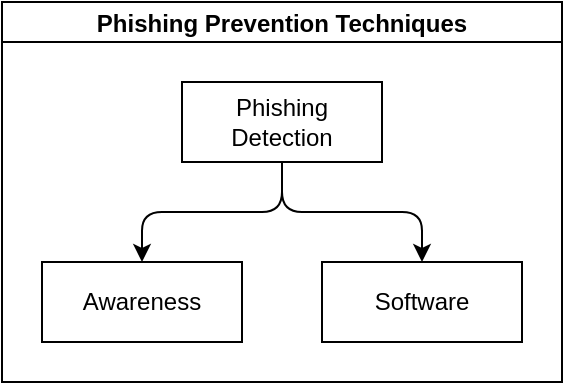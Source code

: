 <mxfile version="21.7.2" type="device">
  <diagram name="Page-1" id="DtW9dGnuzczb5X8nfKc1">
    <mxGraphModel dx="1290" dy="577" grid="1" gridSize="10" guides="1" tooltips="1" connect="1" arrows="1" fold="1" page="1" pageScale="1" pageWidth="850" pageHeight="1100" background="none" math="0" shadow="0">
      <root>
        <mxCell id="0" />
        <mxCell id="1" parent="0" />
        <mxCell id="W_Ywc_AMQoEcLQbsiUDs-14" value="Phishing Prevention Techniques" style="swimlane;startSize=20;horizontal=1;childLayout=treeLayout;horizontalTree=0;resizable=0;containerType=tree;fontSize=12;" vertex="1" parent="1">
          <mxGeometry x="230" y="180" width="280" height="190" as="geometry" />
        </mxCell>
        <mxCell id="W_Ywc_AMQoEcLQbsiUDs-15" value="Phishing Detection" style="whiteSpace=wrap;html=1;" vertex="1" parent="W_Ywc_AMQoEcLQbsiUDs-14">
          <mxGeometry x="90" y="40" width="100" height="40" as="geometry" />
        </mxCell>
        <mxCell id="W_Ywc_AMQoEcLQbsiUDs-16" value="Awareness" style="whiteSpace=wrap;html=1;" vertex="1" parent="W_Ywc_AMQoEcLQbsiUDs-14">
          <mxGeometry x="20" y="130" width="100" height="40" as="geometry" />
        </mxCell>
        <mxCell id="W_Ywc_AMQoEcLQbsiUDs-17" value="" style="edgeStyle=elbowEdgeStyle;elbow=vertical;html=1;rounded=1;curved=0;sourcePerimeterSpacing=0;targetPerimeterSpacing=0;startSize=6;endSize=6;" edge="1" parent="W_Ywc_AMQoEcLQbsiUDs-14" source="W_Ywc_AMQoEcLQbsiUDs-15" target="W_Ywc_AMQoEcLQbsiUDs-16">
          <mxGeometry relative="1" as="geometry" />
        </mxCell>
        <mxCell id="W_Ywc_AMQoEcLQbsiUDs-18" value="Software" style="whiteSpace=wrap;html=1;" vertex="1" parent="W_Ywc_AMQoEcLQbsiUDs-14">
          <mxGeometry x="160" y="130" width="100" height="40" as="geometry" />
        </mxCell>
        <mxCell id="W_Ywc_AMQoEcLQbsiUDs-19" value="" style="edgeStyle=elbowEdgeStyle;elbow=vertical;html=1;rounded=1;curved=0;sourcePerimeterSpacing=0;targetPerimeterSpacing=0;startSize=6;endSize=6;" edge="1" parent="W_Ywc_AMQoEcLQbsiUDs-14" source="W_Ywc_AMQoEcLQbsiUDs-15" target="W_Ywc_AMQoEcLQbsiUDs-18">
          <mxGeometry relative="1" as="geometry" />
        </mxCell>
      </root>
    </mxGraphModel>
  </diagram>
</mxfile>
